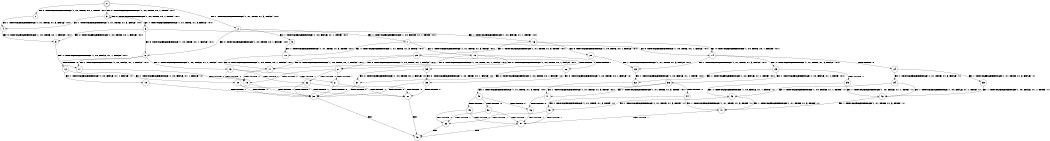 digraph BCG {
size = "7, 10.5";
center = TRUE;
node [shape = circle];
0 [peripheries = 2];
0 -> 1 [label = "EX !0 !ATOMIC_EXCH_BRANCH (1, +0, TRUE, +0, 1, TRUE) !:0:1:"];
0 -> 2 [label = "EX !1 !ATOMIC_EXCH_BRANCH (1, +1, TRUE, +1, 3, FALSE) !:0:1:"];
0 -> 3 [label = "EX !0 !ATOMIC_EXCH_BRANCH (1, +0, TRUE, +0, 1, TRUE) !:0:1:"];
1 -> 4 [label = "EX !1 !ATOMIC_EXCH_BRANCH (1, +1, TRUE, +1, 3, FALSE) !:0:1:"];
2 -> 5 [label = "EX !1 !ATOMIC_EXCH_BRANCH (1, +0, FALSE, +1, 1, TRUE) !:0:1:"];
2 -> 6 [label = "EX !0 !ATOMIC_EXCH_BRANCH (1, +0, TRUE, +0, 1, FALSE) !:0:1:"];
2 -> 7 [label = "EX !1 !ATOMIC_EXCH_BRANCH (1, +0, FALSE, +1, 1, TRUE) !:0:1:"];
3 -> 4 [label = "EX !1 !ATOMIC_EXCH_BRANCH (1, +1, TRUE, +1, 3, FALSE) !:0:1:"];
3 -> 8 [label = "EX !1 !ATOMIC_EXCH_BRANCH (1, +1, TRUE, +1, 3, FALSE) !:0:1:"];
3 -> 3 [label = "EX !0 !ATOMIC_EXCH_BRANCH (1, +0, TRUE, +0, 1, TRUE) !:0:1:"];
4 -> 9 [label = "EX !0 !ATOMIC_EXCH_BRANCH (1, +0, TRUE, +0, 1, FALSE) !:0:1:"];
5 -> 10 [label = "EX !1 !ATOMIC_EXCH_BRANCH (1, +1, TRUE, +1, 3, TRUE) !:0:1:"];
6 -> 11 [label = "EX !1 !ATOMIC_EXCH_BRANCH (1, +0, FALSE, +1, 1, FALSE) !:0:1:"];
6 -> 12 [label = "TERMINATE !0"];
6 -> 13 [label = "EX !1 !ATOMIC_EXCH_BRANCH (1, +0, FALSE, +1, 1, FALSE) !:0:1:"];
7 -> 10 [label = "EX !1 !ATOMIC_EXCH_BRANCH (1, +1, TRUE, +1, 3, TRUE) !:0:1:"];
7 -> 14 [label = "EX !0 !ATOMIC_EXCH_BRANCH (1, +0, TRUE, +0, 1, FALSE) !:0:1:"];
7 -> 15 [label = "EX !1 !ATOMIC_EXCH_BRANCH (1, +1, TRUE, +1, 3, TRUE) !:0:1:"];
8 -> 9 [label = "EX !0 !ATOMIC_EXCH_BRANCH (1, +0, TRUE, +0, 1, FALSE) !:0:1:"];
8 -> 16 [label = "EX !1 !ATOMIC_EXCH_BRANCH (1, +0, FALSE, +1, 1, TRUE) !:0:1:"];
8 -> 6 [label = "EX !0 !ATOMIC_EXCH_BRANCH (1, +0, TRUE, +0, 1, FALSE) !:0:1:"];
9 -> 11 [label = "EX !1 !ATOMIC_EXCH_BRANCH (1, +0, FALSE, +1, 1, FALSE) !:0:1:"];
10 -> 17 [label = "EX !0 !ATOMIC_EXCH_BRANCH (1, +0, TRUE, +0, 1, FALSE) !:0:1:"];
11 -> 18 [label = "TERMINATE !0"];
12 -> 19 [label = "EX !1 !ATOMIC_EXCH_BRANCH (1, +0, FALSE, +1, 1, FALSE) !:1:"];
12 -> 20 [label = "EX !1 !ATOMIC_EXCH_BRANCH (1, +0, FALSE, +1, 1, FALSE) !:1:"];
13 -> 18 [label = "TERMINATE !0"];
13 -> 21 [label = "TERMINATE !1"];
13 -> 22 [label = "TERMINATE !0"];
14 -> 23 [label = "EX !1 !ATOMIC_EXCH_BRANCH (1, +1, TRUE, +1, 3, FALSE) !:0:1:"];
14 -> 24 [label = "TERMINATE !0"];
14 -> 25 [label = "EX !1 !ATOMIC_EXCH_BRANCH (1, +1, TRUE, +1, 3, FALSE) !:0:1:"];
15 -> 17 [label = "EX !0 !ATOMIC_EXCH_BRANCH (1, +0, TRUE, +0, 1, FALSE) !:0:1:"];
15 -> 26 [label = "TERMINATE !1"];
15 -> 27 [label = "EX !0 !ATOMIC_EXCH_BRANCH (1, +0, TRUE, +0, 1, FALSE) !:0:1:"];
16 -> 28 [label = "EX !0 !ATOMIC_EXCH_BRANCH (1, +0, TRUE, +0, 1, FALSE) !:0:1:"];
16 -> 29 [label = "EX !1 !ATOMIC_EXCH_BRANCH (1, +1, TRUE, +1, 3, TRUE) !:0:1:"];
16 -> 14 [label = "EX !0 !ATOMIC_EXCH_BRANCH (1, +0, TRUE, +0, 1, FALSE) !:0:1:"];
17 -> 18 [label = "TERMINATE !0"];
18 -> 30 [label = "TERMINATE !1"];
19 -> 30 [label = "TERMINATE !1"];
20 -> 30 [label = "TERMINATE !1"];
20 -> 31 [label = "TERMINATE !1"];
21 -> 30 [label = "TERMINATE !0"];
21 -> 31 [label = "TERMINATE !0"];
22 -> 30 [label = "TERMINATE !1"];
22 -> 31 [label = "TERMINATE !1"];
23 -> 32 [label = "EX !1 !ATOMIC_EXCH_BRANCH (1, +0, FALSE, +1, 1, TRUE) !:0:1:"];
24 -> 33 [label = "EX !1 !ATOMIC_EXCH_BRANCH (1, +1, TRUE, +1, 3, FALSE) !:1:"];
24 -> 34 [label = "EX !1 !ATOMIC_EXCH_BRANCH (1, +1, TRUE, +1, 3, FALSE) !:1:"];
25 -> 32 [label = "EX !1 !ATOMIC_EXCH_BRANCH (1, +0, FALSE, +1, 1, TRUE) !:0:1:"];
25 -> 35 [label = "TERMINATE !0"];
25 -> 36 [label = "EX !1 !ATOMIC_EXCH_BRANCH (1, +0, FALSE, +1, 1, TRUE) !:0:1:"];
26 -> 37 [label = "EX !0 !ATOMIC_EXCH_BRANCH (1, +0, TRUE, +0, 1, FALSE) !:0:"];
26 -> 38 [label = "EX !0 !ATOMIC_EXCH_BRANCH (1, +0, TRUE, +0, 1, FALSE) !:0:"];
27 -> 18 [label = "TERMINATE !0"];
27 -> 21 [label = "TERMINATE !1"];
27 -> 22 [label = "TERMINATE !0"];
28 -> 23 [label = "EX !1 !ATOMIC_EXCH_BRANCH (1, +1, TRUE, +1, 3, FALSE) !:0:1:"];
29 -> 17 [label = "EX !0 !ATOMIC_EXCH_BRANCH (1, +0, TRUE, +0, 1, FALSE) !:0:1:"];
29 -> 39 [label = "TERMINATE !1"];
29 -> 27 [label = "EX !0 !ATOMIC_EXCH_BRANCH (1, +0, TRUE, +0, 1, FALSE) !:0:1:"];
30 -> 40 [label = "exit"];
31 -> 40 [label = "exit"];
32 -> 41 [label = "EX !1 !ATOMIC_EXCH_BRANCH (1, +1, TRUE, +1, 3, TRUE) !:0:1:"];
33 -> 42 [label = "EX !1 !ATOMIC_EXCH_BRANCH (1, +0, FALSE, +1, 1, TRUE) !:1:"];
34 -> 42 [label = "EX !1 !ATOMIC_EXCH_BRANCH (1, +0, FALSE, +1, 1, TRUE) !:1:"];
34 -> 43 [label = "EX !1 !ATOMIC_EXCH_BRANCH (1, +0, FALSE, +1, 1, TRUE) !:1:"];
35 -> 42 [label = "EX !1 !ATOMIC_EXCH_BRANCH (1, +0, FALSE, +1, 1, TRUE) !:1:"];
35 -> 43 [label = "EX !1 !ATOMIC_EXCH_BRANCH (1, +0, FALSE, +1, 1, TRUE) !:1:"];
36 -> 41 [label = "EX !1 !ATOMIC_EXCH_BRANCH (1, +1, TRUE, +1, 3, TRUE) !:0:1:"];
36 -> 44 [label = "TERMINATE !0"];
36 -> 45 [label = "EX !1 !ATOMIC_EXCH_BRANCH (1, +1, TRUE, +1, 3, TRUE) !:0:1:"];
37 -> 30 [label = "TERMINATE !0"];
38 -> 30 [label = "TERMINATE !0"];
38 -> 31 [label = "TERMINATE !0"];
39 -> 37 [label = "EX !0 !ATOMIC_EXCH_BRANCH (1, +0, TRUE, +0, 1, FALSE) !:0:"];
39 -> 38 [label = "EX !0 !ATOMIC_EXCH_BRANCH (1, +0, TRUE, +0, 1, FALSE) !:0:"];
41 -> 46 [label = "TERMINATE !0"];
42 -> 47 [label = "EX !1 !ATOMIC_EXCH_BRANCH (1, +1, TRUE, +1, 3, TRUE) !:1:"];
43 -> 47 [label = "EX !1 !ATOMIC_EXCH_BRANCH (1, +1, TRUE, +1, 3, TRUE) !:1:"];
43 -> 48 [label = "EX !1 !ATOMIC_EXCH_BRANCH (1, +1, TRUE, +1, 3, TRUE) !:1:"];
44 -> 47 [label = "EX !1 !ATOMIC_EXCH_BRANCH (1, +1, TRUE, +1, 3, TRUE) !:1:"];
44 -> 48 [label = "EX !1 !ATOMIC_EXCH_BRANCH (1, +1, TRUE, +1, 3, TRUE) !:1:"];
45 -> 46 [label = "TERMINATE !0"];
45 -> 49 [label = "TERMINATE !1"];
45 -> 50 [label = "TERMINATE !0"];
46 -> 51 [label = "TERMINATE !1"];
47 -> 51 [label = "TERMINATE !1"];
48 -> 51 [label = "TERMINATE !1"];
48 -> 52 [label = "TERMINATE !1"];
49 -> 51 [label = "TERMINATE !0"];
49 -> 52 [label = "TERMINATE !0"];
50 -> 51 [label = "TERMINATE !1"];
50 -> 52 [label = "TERMINATE !1"];
51 -> 40 [label = "exit"];
52 -> 40 [label = "exit"];
}
